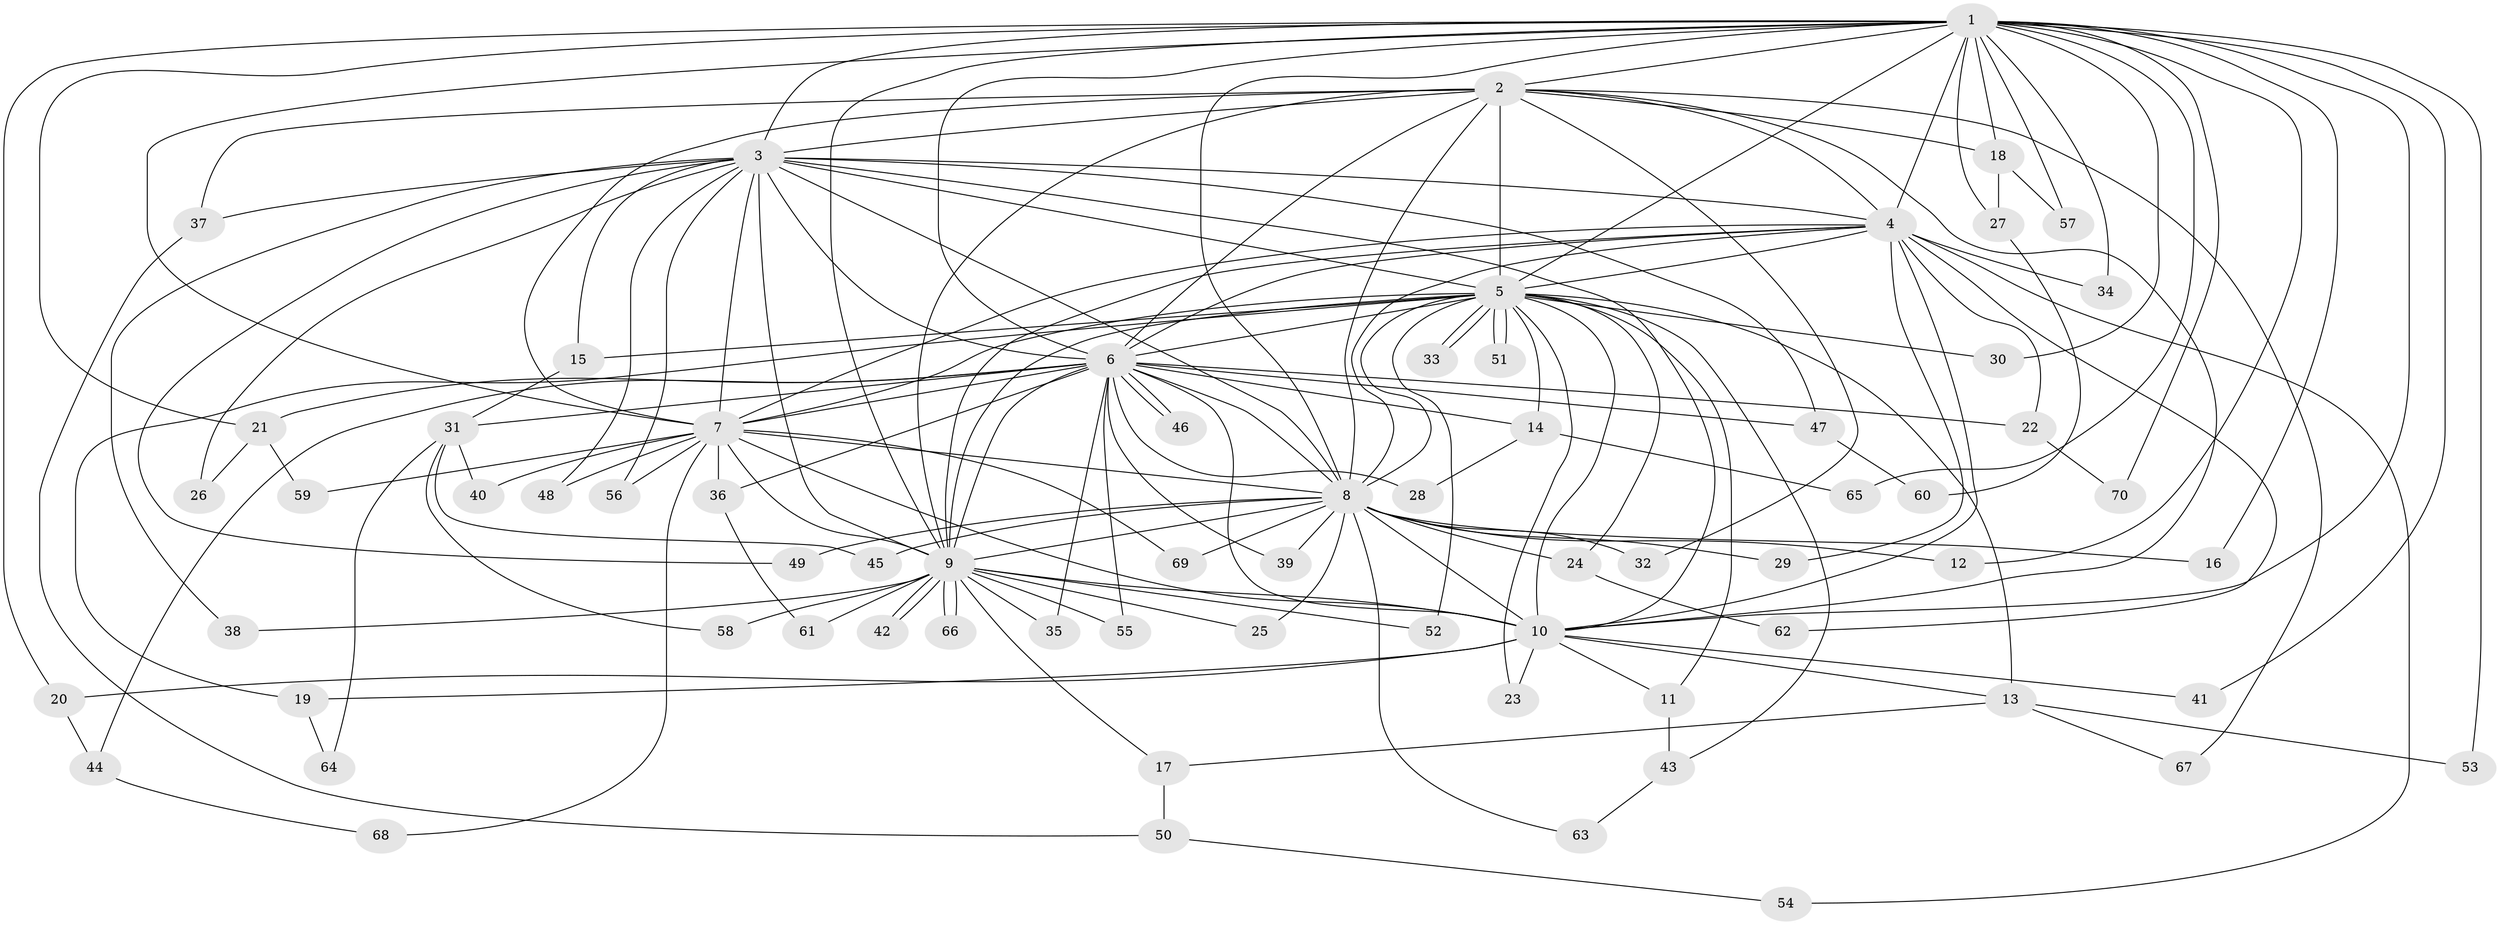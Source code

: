 // coarse degree distribution, {7: 0.07142857142857142, 15: 0.03571428571428571, 10: 0.03571428571428571, 9: 0.07142857142857142, 17: 0.03571428571428571, 16: 0.03571428571428571, 2: 0.17857142857142858, 11: 0.03571428571428571, 4: 0.07142857142857142, 5: 0.10714285714285714, 6: 0.03571428571428571, 3: 0.17857142857142858, 1: 0.10714285714285714}
// Generated by graph-tools (version 1.1) at 2025/49/03/04/25 22:49:32]
// undirected, 70 vertices, 165 edges
graph export_dot {
  node [color=gray90,style=filled];
  1;
  2;
  3;
  4;
  5;
  6;
  7;
  8;
  9;
  10;
  11;
  12;
  13;
  14;
  15;
  16;
  17;
  18;
  19;
  20;
  21;
  22;
  23;
  24;
  25;
  26;
  27;
  28;
  29;
  30;
  31;
  32;
  33;
  34;
  35;
  36;
  37;
  38;
  39;
  40;
  41;
  42;
  43;
  44;
  45;
  46;
  47;
  48;
  49;
  50;
  51;
  52;
  53;
  54;
  55;
  56;
  57;
  58;
  59;
  60;
  61;
  62;
  63;
  64;
  65;
  66;
  67;
  68;
  69;
  70;
  1 -- 2;
  1 -- 3;
  1 -- 4;
  1 -- 5;
  1 -- 6;
  1 -- 7;
  1 -- 8;
  1 -- 9;
  1 -- 10;
  1 -- 12;
  1 -- 16;
  1 -- 18;
  1 -- 20;
  1 -- 21;
  1 -- 27;
  1 -- 30;
  1 -- 34;
  1 -- 41;
  1 -- 53;
  1 -- 57;
  1 -- 65;
  1 -- 70;
  2 -- 3;
  2 -- 4;
  2 -- 5;
  2 -- 6;
  2 -- 7;
  2 -- 8;
  2 -- 9;
  2 -- 10;
  2 -- 18;
  2 -- 32;
  2 -- 37;
  2 -- 67;
  3 -- 4;
  3 -- 5;
  3 -- 6;
  3 -- 7;
  3 -- 8;
  3 -- 9;
  3 -- 10;
  3 -- 15;
  3 -- 26;
  3 -- 37;
  3 -- 38;
  3 -- 47;
  3 -- 48;
  3 -- 49;
  3 -- 56;
  4 -- 5;
  4 -- 6;
  4 -- 7;
  4 -- 8;
  4 -- 9;
  4 -- 10;
  4 -- 22;
  4 -- 29;
  4 -- 34;
  4 -- 54;
  4 -- 62;
  5 -- 6;
  5 -- 7;
  5 -- 8;
  5 -- 9;
  5 -- 10;
  5 -- 11;
  5 -- 13;
  5 -- 14;
  5 -- 15;
  5 -- 19;
  5 -- 23;
  5 -- 24;
  5 -- 30;
  5 -- 33;
  5 -- 33;
  5 -- 43;
  5 -- 51;
  5 -- 51;
  5 -- 52;
  6 -- 7;
  6 -- 8;
  6 -- 9;
  6 -- 10;
  6 -- 14;
  6 -- 21;
  6 -- 22;
  6 -- 28;
  6 -- 31;
  6 -- 35;
  6 -- 36;
  6 -- 39;
  6 -- 44;
  6 -- 46;
  6 -- 46;
  6 -- 47;
  6 -- 55;
  7 -- 8;
  7 -- 9;
  7 -- 10;
  7 -- 36;
  7 -- 40;
  7 -- 48;
  7 -- 56;
  7 -- 59;
  7 -- 68;
  7 -- 69;
  8 -- 9;
  8 -- 10;
  8 -- 12;
  8 -- 16;
  8 -- 24;
  8 -- 25;
  8 -- 29;
  8 -- 32;
  8 -- 39;
  8 -- 45;
  8 -- 49;
  8 -- 63;
  8 -- 69;
  9 -- 10;
  9 -- 17;
  9 -- 25;
  9 -- 35;
  9 -- 38;
  9 -- 42;
  9 -- 42;
  9 -- 52;
  9 -- 55;
  9 -- 58;
  9 -- 61;
  9 -- 66;
  9 -- 66;
  10 -- 11;
  10 -- 13;
  10 -- 19;
  10 -- 20;
  10 -- 23;
  10 -- 41;
  11 -- 43;
  13 -- 17;
  13 -- 53;
  13 -- 67;
  14 -- 28;
  14 -- 65;
  15 -- 31;
  17 -- 50;
  18 -- 27;
  18 -- 57;
  19 -- 64;
  20 -- 44;
  21 -- 26;
  21 -- 59;
  22 -- 70;
  24 -- 62;
  27 -- 60;
  31 -- 40;
  31 -- 45;
  31 -- 58;
  31 -- 64;
  36 -- 61;
  37 -- 50;
  43 -- 63;
  44 -- 68;
  47 -- 60;
  50 -- 54;
}
